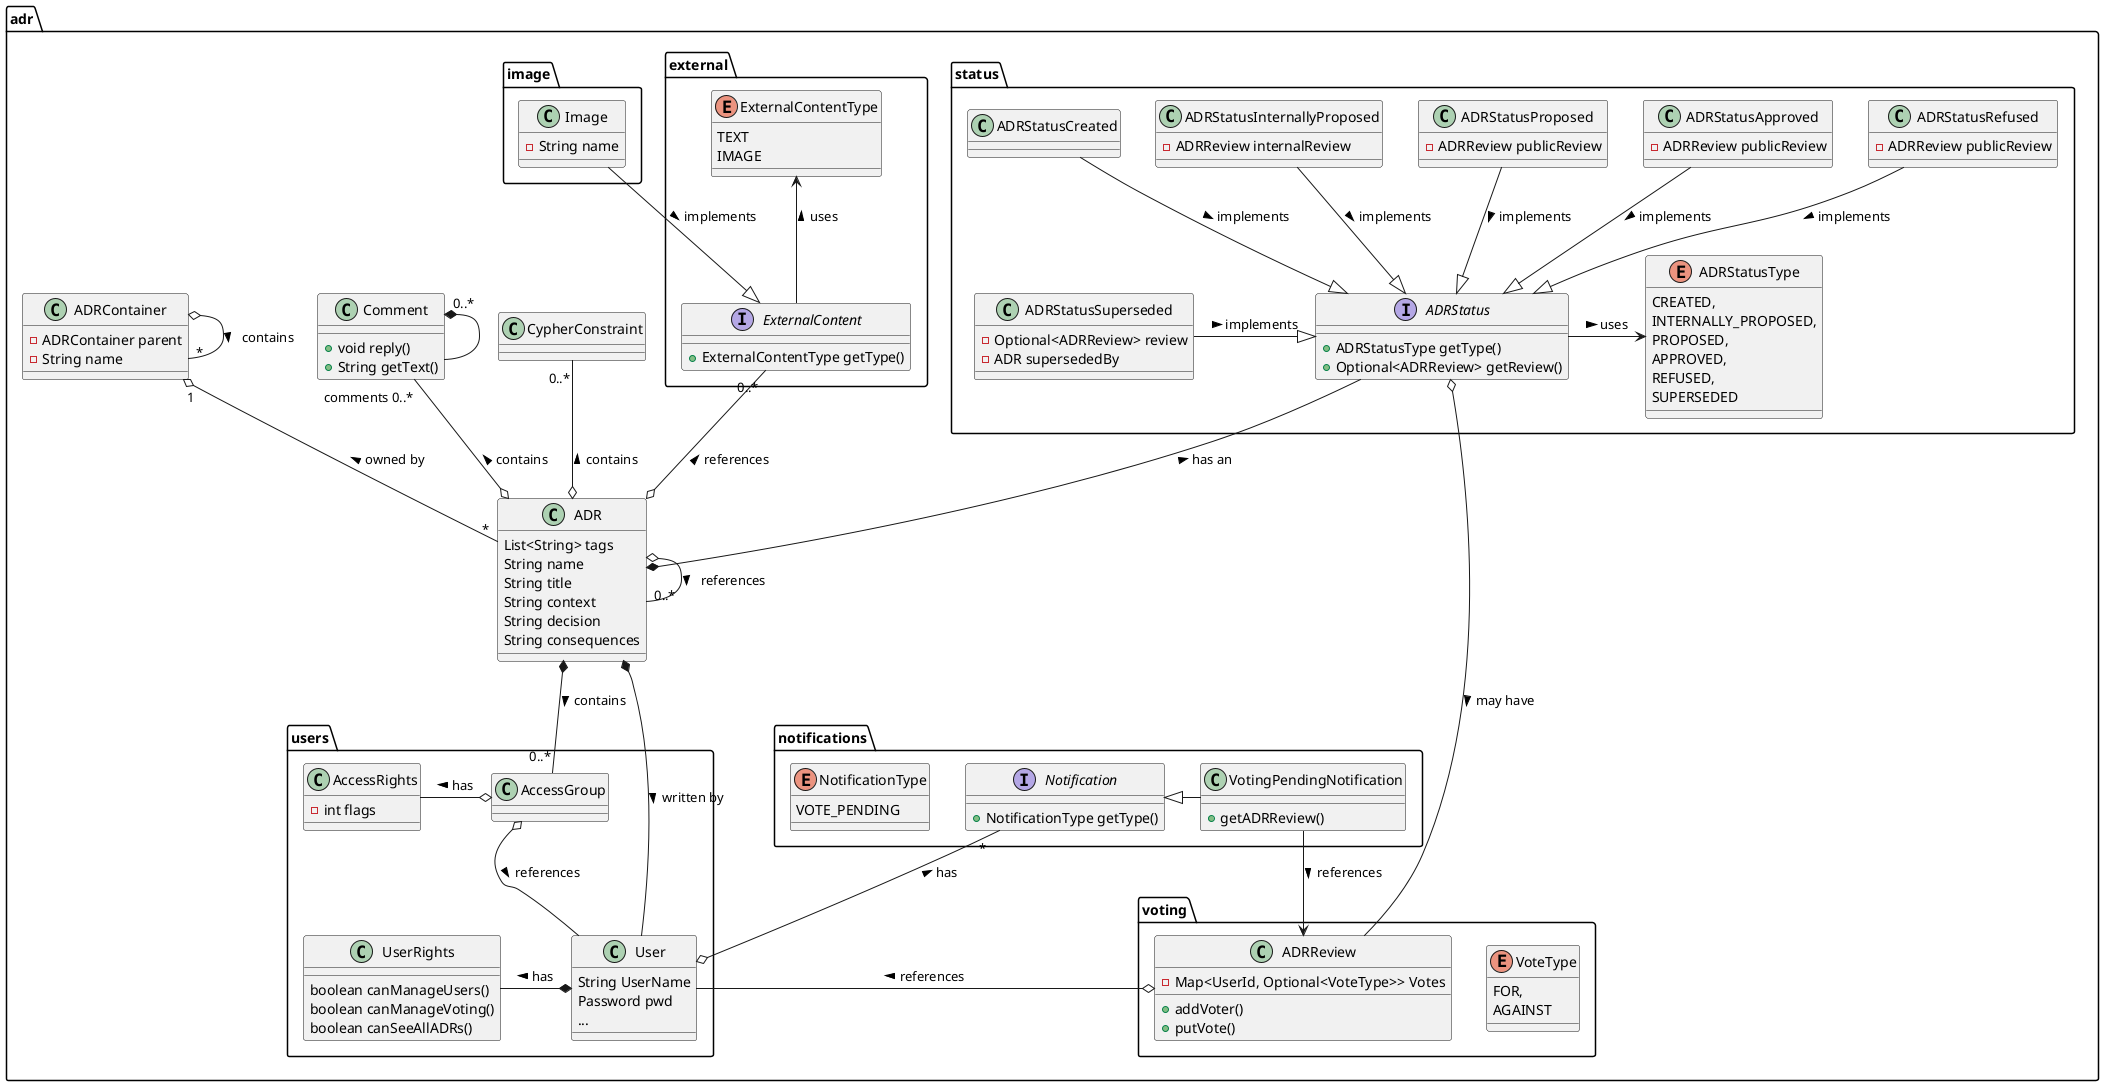 @startuml
'https://plantuml.com/class-diagram


package adr {

    class Comment{
        + void reply()
        + String getText()
    }
    Comment "0..*" *-- Comment

    class CypherConstraint{
    }

   package external {
        enum ExternalContentType {
            TEXT
            IMAGE
        }
        interface ExternalContent{
            + ExternalContentType getType()
        }
        ExternalContentType <-down- ExternalContent: uses <
   }

    package status {
        enum ADRStatusType {
            CREATED,
            INTERNALLY_PROPOSED,
            PROPOSED,
            APPROVED,
            REFUSED,
            SUPERSEDED
        }

        class ADRStatusCreated{}
        class ADRStatusInternallyProposed{
            - ADRReview internalReview
        }
        class ADRStatusProposed{
            - ADRReview publicReview
        }
        class ADRStatusApproved{
            - ADRReview publicReview
        }
        class ADRStatusRefused{
            - ADRReview publicReview
        }
        class ADRStatusSuperseded{
            - Optional<ADRReview> review
            - ADR supersededBy
        }

        interface ADRStatus{
            + ADRStatusType getType()
            + Optional<ADRReview> getReview()
        }
        ADRStatus <|-up- ADRStatusCreated: implements <
        ADRStatus <|-up- ADRStatusInternallyProposed: implements <
        ADRStatus <|-up- ADRStatusProposed: implements <
        ADRStatus <|-up- ADRStatusApproved: implements <
        ADRStatus <|-up- ADRStatusRefused: implements <
        ADRStatus <|-left- ADRStatusSuperseded: implements <
        ADRStatus -right-> ADRStatusType: uses >

    }

    package image{
        class Image {
            - String name
        }
    }

    package voting {
        enum VoteType{
            FOR,
            AGAINST
        }
        class ADRReview{
            - Map<UserId, Optional<VoteType>> Votes
            + addVoter()
            + putVote()
        }
    }

    package notifications{
        enum NotificationType{
            VOTE_PENDING
        }

        interface Notification{
            + NotificationType getType()
        }
        class VotingPendingNotification{
            + getADRReview()
        }
        Notification <|-right- VotingPendingNotification

    }

    package users{
        class User {
            String UserName
            Password pwd
            ...
        }

        class UserRights {
            boolean canManageUsers()
            boolean canManageVoting()
            boolean canSeeAllADRs()
        }

        class AccessRights {
            - int flags
        }

        class AccessGroup {
        }
        UserRights -right-* User: has <
        AccessGroup o-down- User: > references
        AccessRights -right-o AccessGroup: has <
    }

    class ADR {
        List<String> tags
        String name
        String title
        String context
        String decision
        String consequences
    }


    class ADRContainer {
        - ADRContainer parent
        - String name
    }
    ADRContainer o-- "*" ADRContainer: contains >
    ADRContainer "1" o-- "*" ADR: owned by <
    ExternalContent "0..*" --o ADR: references <
    ADR o-- "0..*" ADR: references >
    Comment "comments 0..*" --o ADR: contains <
    ADR o-up- "0..*" CypherConstraint: contains >

    ADR *-- "0..*" AccessGroup: contains >
    ADR *--- User: written by >

    ADRReview --o ADRStatus: may have <
    User --o  ADRReview: references <
    Notification "*" --o User: has <
    ADRStatus --* ADR: has an <
    Image --|> ExternalContent: implements >

    VotingPendingNotification -down-> ADRReview: references >

}

@enduml
